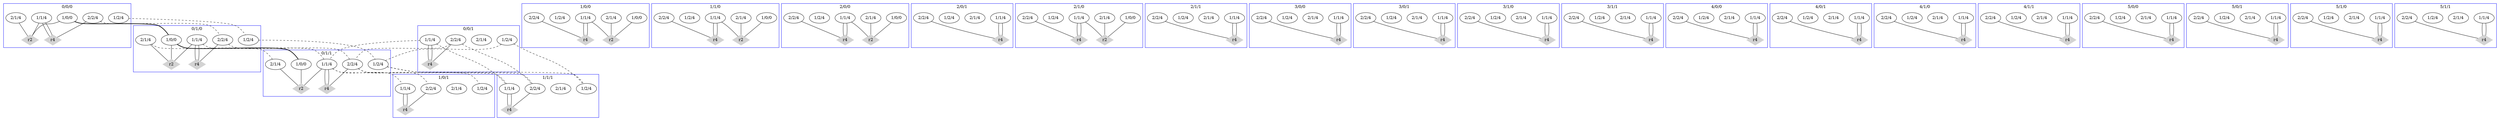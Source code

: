 graph G {
	subgraph "cluster0/0/0" {
		color=blue
		"1/0/0-0/0/0" [label="1/0/0"]
		"1/1/4-0/0/0" [label="1/1/4"]
		"2/1/4-0/0/0" [label="2/1/4"]
		"1/2/4-0/0/0" [label="1/2/4"]
		"2/2/4-0/0/0" [label="2/2/4"]
		label="0/0/0"
		node [color=lightgrey shape=diamond style=filled]
		"r2-0/0/0" [label=r2]
		"r4-0/0/0" [label=r4]
	}
	subgraph "cluster0/0/1" {
		color=blue
		"1/1/4-0/0/1" [label="1/1/4"]
		"2/1/4-0/0/1" [label="2/1/4"]
		"1/2/4-0/0/1" [label="1/2/4"]
		"2/2/4-0/0/1" [label="2/2/4"]
		label="0/0/1"
		node [color=lightgrey shape=diamond style=filled]
		"r4-0/0/1" [label=r4]
	}
	subgraph "cluster0/1/0" {
		color=blue
		"1/0/0-0/1/0" [label="1/0/0"]
		"1/1/4-0/1/0" [label="1/1/4"]
		"2/1/4-0/1/0" [label="2/1/4"]
		"1/2/4-0/1/0" [label="1/2/4"]
		"2/2/4-0/1/0" [label="2/2/4"]
		label="0/1/0"
		node [color=lightgrey shape=diamond style=filled]
		"r2-0/1/0" [label=r2]
		"r4-0/1/0" [label=r4]
	}
	subgraph "cluster0/1/1" {
		color=blue
		"1/0/0-0/1/1" [label="1/0/0"]
		"1/1/4-0/1/1" [label="1/1/4"]
		"2/1/4-0/1/1" [label="2/1/4"]
		"1/2/4-0/1/1" [label="1/2/4"]
		"2/2/4-0/1/1" [label="2/2/4"]
		label="0/1/1"
		node [color=lightgrey shape=diamond style=filled]
		"r2-0/1/1" [label=r2]
		"r4-0/1/1" [label=r4]
	}
	subgraph "cluster1/0/0" {
		color=blue
		"1/0/0-1/0/0" [label="1/0/0"]
		"1/1/4-1/0/0" [label="1/1/4"]
		"2/1/4-1/0/0" [label="2/1/4"]
		"1/2/4-1/0/0" [label="1/2/4"]
		"2/2/4-1/0/0" [label="2/2/4"]
		label="1/0/0"
		node [color=lightgrey shape=diamond style=filled]
		"r2-1/0/0" [label=r2]
		"r4-1/0/0" [label=r4]
	}
	subgraph "cluster1/0/1" {
		color=blue
		"1/1/4-1/0/1" [label="1/1/4"]
		"2/1/4-1/0/1" [label="2/1/4"]
		"1/2/4-1/0/1" [label="1/2/4"]
		"2/2/4-1/0/1" [label="2/2/4"]
		label="1/0/1"
		node [color=lightgrey shape=diamond style=filled]
		"r4-1/0/1" [label=r4]
	}
	subgraph "cluster1/1/0" {
		color=blue
		"1/0/0-1/1/0" [label="1/0/0"]
		"1/1/4-1/1/0" [label="1/1/4"]
		"2/1/4-1/1/0" [label="2/1/4"]
		"1/2/4-1/1/0" [label="1/2/4"]
		"2/2/4-1/1/0" [label="2/2/4"]
		label="1/1/0"
		node [color=lightgrey shape=diamond style=filled]
		"r2-1/1/0" [label=r2]
		"r4-1/1/0" [label=r4]
	}
	subgraph "cluster1/1/1" {
		color=blue
		"1/1/4-1/1/1" [label="1/1/4"]
		"2/1/4-1/1/1" [label="2/1/4"]
		"1/2/4-1/1/1" [label="1/2/4"]
		"2/2/4-1/1/1" [label="2/2/4"]
		label="1/1/1"
		node [color=lightgrey shape=diamond style=filled]
		"r4-1/1/1" [label=r4]
	}
	subgraph "cluster2/0/0" {
		color=blue
		"1/0/0-2/0/0" [label="1/0/0"]
		"1/1/4-2/0/0" [label="1/1/4"]
		"2/1/4-2/0/0" [label="2/1/4"]
		"1/2/4-2/0/0" [label="1/2/4"]
		"2/2/4-2/0/0" [label="2/2/4"]
		label="2/0/0"
		node [color=lightgrey shape=diamond style=filled]
		"r2-2/0/0" [label=r2]
		"r4-2/0/0" [label=r4]
	}
	subgraph "cluster2/0/1" {
		color=blue
		"1/1/4-2/0/1" [label="1/1/4"]
		"2/1/4-2/0/1" [label="2/1/4"]
		"1/2/4-2/0/1" [label="1/2/4"]
		"2/2/4-2/0/1" [label="2/2/4"]
		label="2/0/1"
		node [color=lightgrey shape=diamond style=filled]
		"r4-2/0/1" [label=r4]
	}
	subgraph "cluster2/1/0" {
		color=blue
		"1/0/0-2/1/0" [label="1/0/0"]
		"1/1/4-2/1/0" [label="1/1/4"]
		"2/1/4-2/1/0" [label="2/1/4"]
		"1/2/4-2/1/0" [label="1/2/4"]
		"2/2/4-2/1/0" [label="2/2/4"]
		label="2/1/0"
		node [color=lightgrey shape=diamond style=filled]
		"r2-2/1/0" [label=r2]
		"r4-2/1/0" [label=r4]
	}
	subgraph "cluster2/1/1" {
		color=blue
		"1/1/4-2/1/1" [label="1/1/4"]
		"2/1/4-2/1/1" [label="2/1/4"]
		"1/2/4-2/1/1" [label="1/2/4"]
		"2/2/4-2/1/1" [label="2/2/4"]
		label="2/1/1"
		node [color=lightgrey shape=diamond style=filled]
		"r4-2/1/1" [label=r4]
	}
	subgraph "cluster3/0/0" {
		color=blue
		"1/1/4-3/0/0" [label="1/1/4"]
		"2/1/4-3/0/0" [label="2/1/4"]
		"1/2/4-3/0/0" [label="1/2/4"]
		"2/2/4-3/0/0" [label="2/2/4"]
		label="3/0/0"
		node [color=lightgrey shape=diamond style=filled]
		"r4-3/0/0" [label=r4]
	}
	subgraph "cluster3/0/1" {
		color=blue
		"1/1/4-3/0/1" [label="1/1/4"]
		"2/1/4-3/0/1" [label="2/1/4"]
		"1/2/4-3/0/1" [label="1/2/4"]
		"2/2/4-3/0/1" [label="2/2/4"]
		label="3/0/1"
		node [color=lightgrey shape=diamond style=filled]
		"r4-3/0/1" [label=r4]
	}
	subgraph "cluster3/1/0" {
		color=blue
		"1/1/4-3/1/0" [label="1/1/4"]
		"2/1/4-3/1/0" [label="2/1/4"]
		"1/2/4-3/1/0" [label="1/2/4"]
		"2/2/4-3/1/0" [label="2/2/4"]
		label="3/1/0"
		node [color=lightgrey shape=diamond style=filled]
		"r4-3/1/0" [label=r4]
	}
	subgraph "cluster3/1/1" {
		color=blue
		"1/1/4-3/1/1" [label="1/1/4"]
		"2/1/4-3/1/1" [label="2/1/4"]
		"1/2/4-3/1/1" [label="1/2/4"]
		"2/2/4-3/1/1" [label="2/2/4"]
		label="3/1/1"
		node [color=lightgrey shape=diamond style=filled]
		"r4-3/1/1" [label=r4]
	}
	subgraph "cluster4/0/0" {
		color=blue
		"1/1/4-4/0/0" [label="1/1/4"]
		"2/1/4-4/0/0" [label="2/1/4"]
		"1/2/4-4/0/0" [label="1/2/4"]
		"2/2/4-4/0/0" [label="2/2/4"]
		label="4/0/0"
		node [color=lightgrey shape=diamond style=filled]
		"r4-4/0/0" [label=r4]
	}
	subgraph "cluster4/0/1" {
		color=blue
		"1/1/4-4/0/1" [label="1/1/4"]
		"2/1/4-4/0/1" [label="2/1/4"]
		"1/2/4-4/0/1" [label="1/2/4"]
		"2/2/4-4/0/1" [label="2/2/4"]
		label="4/0/1"
		node [color=lightgrey shape=diamond style=filled]
		"r4-4/0/1" [label=r4]
	}
	subgraph "cluster4/1/0" {
		color=blue
		"1/1/4-4/1/0" [label="1/1/4"]
		"2/1/4-4/1/0" [label="2/1/4"]
		"1/2/4-4/1/0" [label="1/2/4"]
		"2/2/4-4/1/0" [label="2/2/4"]
		label="4/1/0"
		node [color=lightgrey shape=diamond style=filled]
		"r4-4/1/0" [label=r4]
	}
	subgraph "cluster4/1/1" {
		color=blue
		"1/1/4-4/1/1" [label="1/1/4"]
		"2/1/4-4/1/1" [label="2/1/4"]
		"1/2/4-4/1/1" [label="1/2/4"]
		"2/2/4-4/1/1" [label="2/2/4"]
		label="4/1/1"
		node [color=lightgrey shape=diamond style=filled]
		"r4-4/1/1" [label=r4]
	}
	subgraph "cluster5/0/0" {
		color=blue
		"1/1/4-5/0/0" [label="1/1/4"]
		"2/1/4-5/0/0" [label="2/1/4"]
		"1/2/4-5/0/0" [label="1/2/4"]
		"2/2/4-5/0/0" [label="2/2/4"]
		label="5/0/0"
		node [color=lightgrey shape=diamond style=filled]
		"r4-5/0/0" [label=r4]
	}
	subgraph "cluster5/0/1" {
		color=blue
		"1/1/4-5/0/1" [label="1/1/4"]
		"2/1/4-5/0/1" [label="2/1/4"]
		"1/2/4-5/0/1" [label="1/2/4"]
		"2/2/4-5/0/1" [label="2/2/4"]
		label="5/0/1"
		node [color=lightgrey shape=diamond style=filled]
		"r4-5/0/1" [label=r4]
	}
	subgraph "cluster5/1/0" {
		color=blue
		"1/1/4-5/1/0" [label="1/1/4"]
		"2/1/4-5/1/0" [label="2/1/4"]
		"1/2/4-5/1/0" [label="1/2/4"]
		"2/2/4-5/1/0" [label="2/2/4"]
		label="5/1/0"
		node [color=lightgrey shape=diamond style=filled]
		"r4-5/1/0" [label=r4]
	}
	subgraph "cluster5/1/1" {
		color=blue
		"1/1/4-5/1/1" [label="1/1/4"]
		"2/1/4-5/1/1" [label="2/1/4"]
		"1/2/4-5/1/1" [label="1/2/4"]
		"2/2/4-5/1/1" [label="2/2/4"]
		label="5/1/1"
		node [color=lightgrey shape=diamond style=filled]
		"r4-5/1/1" [label=r4]
	}
	"1/0/0-0/0/0" -- "r2-0/0/0"
	"1/1/4-0/0/0" -- "r2-0/0/0"
	"2/1/4-0/0/0" -- "r2-0/0/0"
	"1/0/0-0/1/0" -- "r2-0/1/0"
	"1/1/4-0/1/0" -- "r2-0/1/0"
	"2/1/4-0/1/0" -- "r2-0/1/0"
	"1/0/0-0/1/1" -- "r2-0/1/1"
	"1/1/4-0/1/1" -- "r2-0/1/1"
	"2/1/4-0/1/1" -- "r2-0/1/1"
	"1/0/0-1/0/0" -- "r2-1/0/0"
	"1/1/4-1/0/0" -- "r2-1/0/0"
	"2/1/4-1/0/0" -- "r2-1/0/0"
	"1/0/0-1/1/0" -- "r2-1/1/0"
	"1/1/4-1/1/0" -- "r2-1/1/0"
	"2/1/4-1/1/0" -- "r2-1/1/0"
	"1/0/0-2/0/0" -- "r2-2/0/0"
	"1/1/4-2/0/0" -- "r2-2/0/0"
	"2/1/4-2/0/0" -- "r2-2/0/0"
	"1/0/0-2/1/0" -- "r2-2/1/0"
	"1/1/4-2/1/0" -- "r2-2/1/0"
	"2/1/4-2/1/0" -- "r2-2/1/0"
	"1/1/4-0/0/0" -- "r4-0/0/0"
	"1/1/4-0/0/0" -- "r4-0/0/0"
	"2/2/4-0/0/0" -- "r4-0/0/0"
	"1/1/4-0/0/1" -- "r4-0/0/1"
	"1/1/4-0/0/1" -- "r4-0/0/1"
	"2/2/4-0/0/1" -- "r4-0/0/1"
	"1/1/4-0/1/0" -- "r4-0/1/0"
	"1/1/4-0/1/0" -- "r4-0/1/0"
	"2/2/4-0/1/0" -- "r4-0/1/0"
	"1/1/4-0/1/1" -- "r4-0/1/1"
	"1/1/4-0/1/1" -- "r4-0/1/1"
	"2/2/4-0/1/1" -- "r4-0/1/1"
	"1/1/4-1/0/0" -- "r4-1/0/0"
	"1/1/4-1/0/0" -- "r4-1/0/0"
	"2/2/4-1/0/0" -- "r4-1/0/0"
	"1/1/4-1/0/1" -- "r4-1/0/1"
	"1/1/4-1/0/1" -- "r4-1/0/1"
	"2/2/4-1/0/1" -- "r4-1/0/1"
	"1/1/4-1/1/0" -- "r4-1/1/0"
	"1/1/4-1/1/0" -- "r4-1/1/0"
	"2/2/4-1/1/0" -- "r4-1/1/0"
	"1/1/4-1/1/1" -- "r4-1/1/1"
	"1/1/4-1/1/1" -- "r4-1/1/1"
	"2/2/4-1/1/1" -- "r4-1/1/1"
	"1/1/4-2/0/0" -- "r4-2/0/0"
	"1/1/4-2/0/0" -- "r4-2/0/0"
	"2/2/4-2/0/0" -- "r4-2/0/0"
	"1/1/4-2/0/1" -- "r4-2/0/1"
	"1/1/4-2/0/1" -- "r4-2/0/1"
	"2/2/4-2/0/1" -- "r4-2/0/1"
	"1/1/4-2/1/0" -- "r4-2/1/0"
	"1/1/4-2/1/0" -- "r4-2/1/0"
	"2/2/4-2/1/0" -- "r4-2/1/0"
	"1/1/4-2/1/1" -- "r4-2/1/1"
	"1/1/4-2/1/1" -- "r4-2/1/1"
	"2/2/4-2/1/1" -- "r4-2/1/1"
	"1/1/4-3/0/0" -- "r4-3/0/0"
	"1/1/4-3/0/0" -- "r4-3/0/0"
	"2/2/4-3/0/0" -- "r4-3/0/0"
	"1/1/4-3/0/1" -- "r4-3/0/1"
	"1/1/4-3/0/1" -- "r4-3/0/1"
	"2/2/4-3/0/1" -- "r4-3/0/1"
	"1/1/4-3/1/0" -- "r4-3/1/0"
	"1/1/4-3/1/0" -- "r4-3/1/0"
	"2/2/4-3/1/0" -- "r4-3/1/0"
	"1/1/4-3/1/1" -- "r4-3/1/1"
	"1/1/4-3/1/1" -- "r4-3/1/1"
	"2/2/4-3/1/1" -- "r4-3/1/1"
	"1/1/4-4/0/0" -- "r4-4/0/0"
	"1/1/4-4/0/0" -- "r4-4/0/0"
	"2/2/4-4/0/0" -- "r4-4/0/0"
	"1/1/4-4/0/1" -- "r4-4/0/1"
	"1/1/4-4/0/1" -- "r4-4/0/1"
	"2/2/4-4/0/1" -- "r4-4/0/1"
	"1/1/4-4/1/0" -- "r4-4/1/0"
	"1/1/4-4/1/0" -- "r4-4/1/0"
	"2/2/4-4/1/0" -- "r4-4/1/0"
	"1/1/4-4/1/1" -- "r4-4/1/1"
	"1/1/4-4/1/1" -- "r4-4/1/1"
	"2/2/4-4/1/1" -- "r4-4/1/1"
	"1/1/4-5/0/0" -- "r4-5/0/0"
	"1/1/4-5/0/0" -- "r4-5/0/0"
	"2/2/4-5/0/0" -- "r4-5/0/0"
	"1/1/4-5/0/1" -- "r4-5/0/1"
	"1/1/4-5/0/1" -- "r4-5/0/1"
	"2/2/4-5/0/1" -- "r4-5/0/1"
	"1/1/4-5/1/0" -- "r4-5/1/0"
	"1/1/4-5/1/0" -- "r4-5/1/0"
	"2/2/4-5/1/0" -- "r4-5/1/0"
	"1/1/4-5/1/1" -- "r4-5/1/1"
	"1/1/4-5/1/1" -- "r4-5/1/1"
	"2/2/4-5/1/1" -- "r4-5/1/1"
	"1/0/0-0/0/0" -- "1/0/0-0/1/0" [style=bold]
	"1/0/0-0/1/0" -- "1/0/0-0/1/1" [style=bold]
	"1/2/4-0/0/0" -- "1/2/4-0/1/0" [style=dashed]
	"2/2/4-0/0/0" -- "2/2/4-0/1/0" [style=dashed]
	"1/1/4-0/0/1" -- "1/1/4-0/1/1" [style=dashed]
	"1/2/4-0/0/1" -- "1/2/4-0/1/1" [style=dashed]
	"2/2/4-0/0/1" -- "2/2/4-0/1/1" [style=dashed]
	"1/1/4-0/1/0" -- "1/1/4-0/1/1" [style=dashed]
	"2/1/4-0/1/0" -- "2/1/4-0/1/1" [style=dashed]
	"1/2/4-0/1/0" -- "1/2/4-0/1/1" [style=dashed]
	"2/2/4-0/1/0" -- "2/2/4-0/1/1" [style=dashed]
	"1/1/4-0/1/1" -- "1/1/4-1/0/1" [style=dashed]
	"1/2/4-0/1/1" -- "1/2/4-1/0/1" [style=dashed]
	"2/2/4-0/1/1" -- "2/2/4-1/0/1" [style=dashed]
	"1/1/4-0/0/1" -- "1/1/4-1/1/1" [style=dashed]
	"1/2/4-0/0/1" -- "1/2/4-1/1/1" [style=dashed]
	"2/2/4-0/0/1" -- "2/2/4-1/1/1" [style=dashed]
	"1/1/4-0/1/1" -- "1/1/4-1/1/1" [style=dashed]
	"1/2/4-0/1/1" -- "1/2/4-1/1/1" [style=dashed]
	"2/2/4-0/1/1" -- "2/2/4-1/1/1" [style=dashed]
}

